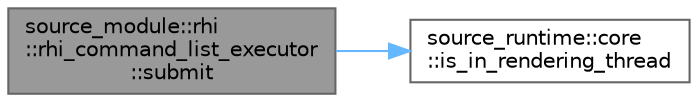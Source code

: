 digraph "source_module::rhi::rhi_command_list_executor::submit"
{
 // LATEX_PDF_SIZE
  bgcolor="transparent";
  edge [fontname=Helvetica,fontsize=10,labelfontname=Helvetica,labelfontsize=10];
  node [fontname=Helvetica,fontsize=10,shape=box,height=0.2,width=0.4];
  rankdir="LR";
  Node1 [id="Node000001",label="source_module::rhi\l::rhi_command_list_executor\l::submit",height=0.2,width=0.4,color="gray40", fillcolor="grey60", style="filled", fontcolor="black",tooltip=" "];
  Node1 -> Node2 [id="edge1_Node000001_Node000002",color="steelblue1",style="solid",tooltip=" "];
  Node2 [id="Node000002",label="source_runtime::core\l::is_in_rendering_thread",height=0.2,width=0.4,color="grey40", fillcolor="white", style="filled",URL="$namespacesource__runtime_1_1core.html#a8b7dbf5fce4517ce29391386ae6a9b66",tooltip=" "];
}
